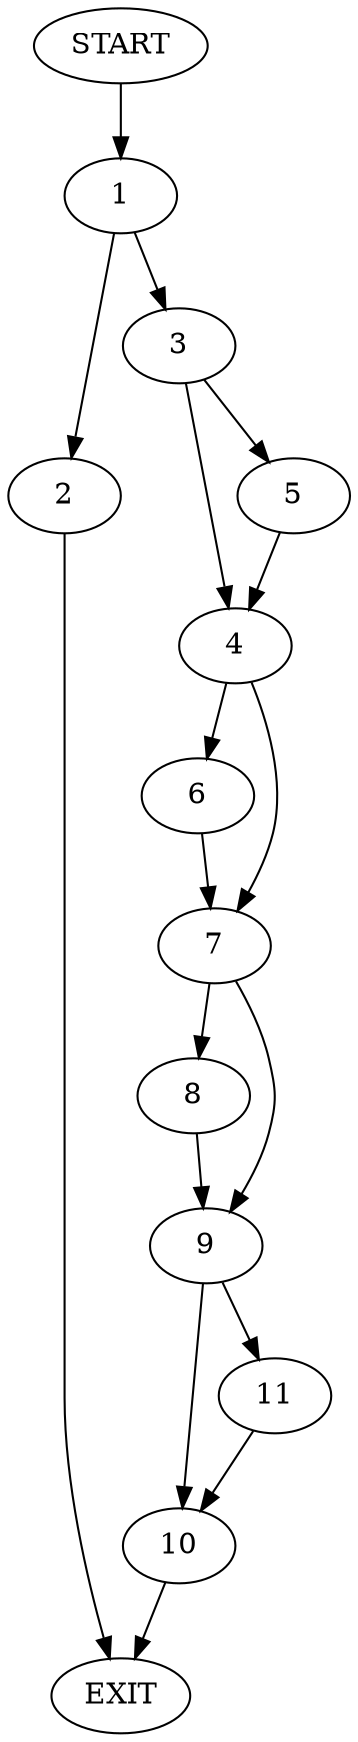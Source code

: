 digraph {
0 [label="START"]
12 [label="EXIT"]
0 -> 1
1 -> 2
1 -> 3
3 -> 4
3 -> 5
2 -> 12
4 -> 6
4 -> 7
5 -> 4
6 -> 7
7 -> 8
7 -> 9
8 -> 9
9 -> 10
9 -> 11
11 -> 10
10 -> 12
}
